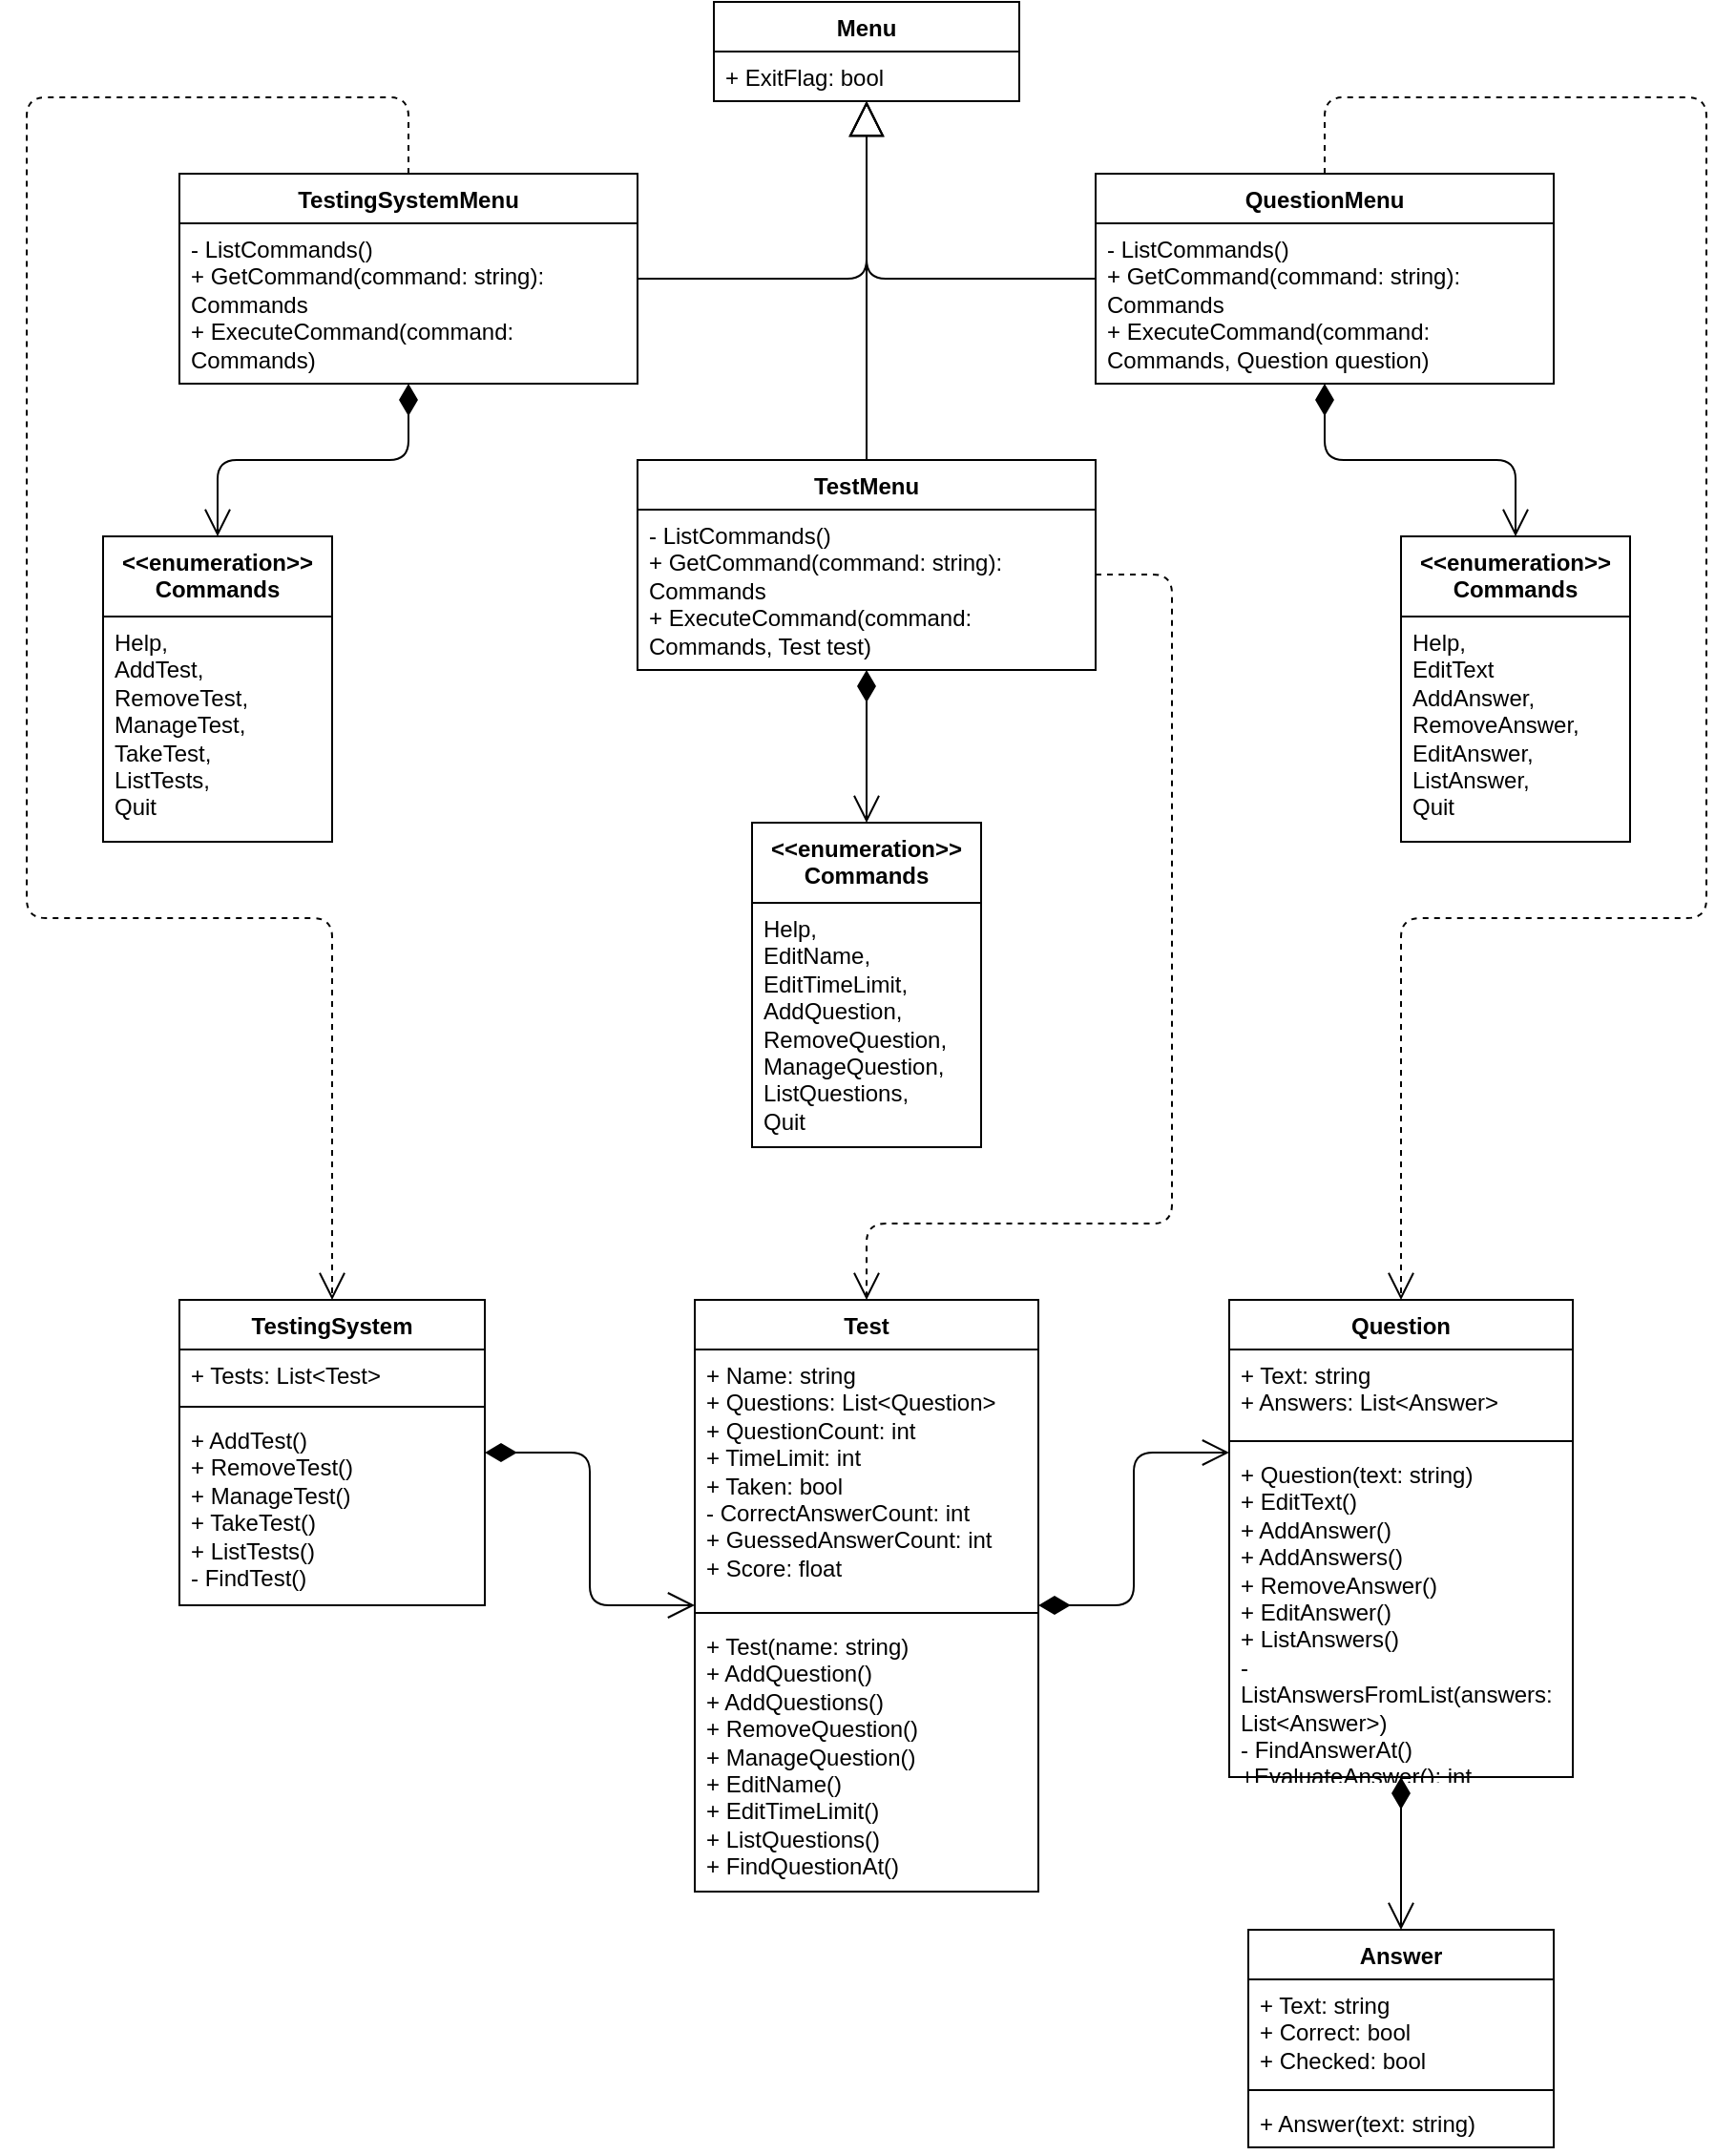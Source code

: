 <mxfile version="24.4.13" type="device">
  <diagram name="Сторінка-1" id="RN0x457n1SymY0ZzfcY6">
    <mxGraphModel dx="2876" dy="1303" grid="1" gridSize="10" guides="1" tooltips="1" connect="1" arrows="1" fold="1" page="1" pageScale="1" pageWidth="827" pageHeight="1169" math="0" shadow="0">
      <root>
        <mxCell id="0" />
        <mxCell id="1" parent="0" />
        <mxCell id="6_Nyuf0BQkxOHhL2PtJD-1" value="Menu" style="swimlane;fontStyle=1;align=center;verticalAlign=top;childLayout=stackLayout;horizontal=1;startSize=26;horizontalStack=0;resizeParent=1;resizeParentMax=0;resizeLast=0;collapsible=1;marginBottom=0;whiteSpace=wrap;html=1;" vertex="1" parent="1">
          <mxGeometry x="240" y="240" width="160" height="52" as="geometry" />
        </mxCell>
        <mxCell id="6_Nyuf0BQkxOHhL2PtJD-2" value="+ ExitFlag: bool" style="text;strokeColor=none;fillColor=none;align=left;verticalAlign=top;spacingLeft=4;spacingRight=4;overflow=hidden;rotatable=0;points=[[0,0.5],[1,0.5]];portConstraint=eastwest;whiteSpace=wrap;html=1;" vertex="1" parent="6_Nyuf0BQkxOHhL2PtJD-1">
          <mxGeometry y="26" width="160" height="26" as="geometry" />
        </mxCell>
        <mxCell id="6_Nyuf0BQkxOHhL2PtJD-7" value="TestMenu" style="swimlane;fontStyle=1;align=center;verticalAlign=top;childLayout=stackLayout;horizontal=1;startSize=26;horizontalStack=0;resizeParent=1;resizeParentMax=0;resizeLast=0;collapsible=1;marginBottom=0;whiteSpace=wrap;html=1;" vertex="1" parent="1">
          <mxGeometry x="200" y="480" width="240" height="110" as="geometry" />
        </mxCell>
        <mxCell id="6_Nyuf0BQkxOHhL2PtJD-10" value="&lt;div&gt;- ListCommands()&lt;/div&gt;&lt;div&gt;+ GetCommand(command: string): Commands&lt;/div&gt;&lt;div&gt;+ ExecuteCommand(command: Commands, Test test)&lt;br&gt;&lt;/div&gt;" style="text;strokeColor=none;fillColor=none;align=left;verticalAlign=top;spacingLeft=4;spacingRight=4;overflow=hidden;rotatable=0;points=[[0,0.5],[1,0.5]];portConstraint=eastwest;whiteSpace=wrap;html=1;" vertex="1" parent="6_Nyuf0BQkxOHhL2PtJD-7">
          <mxGeometry y="26" width="240" height="84" as="geometry" />
        </mxCell>
        <mxCell id="6_Nyuf0BQkxOHhL2PtJD-11" value="TestingSystemMenu" style="swimlane;fontStyle=1;align=center;verticalAlign=top;childLayout=stackLayout;horizontal=1;startSize=26;horizontalStack=0;resizeParent=1;resizeParentMax=0;resizeLast=0;collapsible=1;marginBottom=0;whiteSpace=wrap;html=1;" vertex="1" parent="1">
          <mxGeometry x="-40" y="330" width="240" height="110" as="geometry" />
        </mxCell>
        <mxCell id="6_Nyuf0BQkxOHhL2PtJD-14" value="&lt;div&gt;- ListCommands()&lt;/div&gt;&lt;div&gt;+ GetCommand(command: string): Commands&lt;/div&gt;&lt;div&gt;+ ExecuteCommand(command: Commands)&lt;br&gt;&lt;/div&gt;" style="text;strokeColor=none;fillColor=none;align=left;verticalAlign=top;spacingLeft=4;spacingRight=4;overflow=hidden;rotatable=0;points=[[0,0.5],[1,0.5]];portConstraint=eastwest;whiteSpace=wrap;html=1;" vertex="1" parent="6_Nyuf0BQkxOHhL2PtJD-11">
          <mxGeometry y="26" width="240" height="84" as="geometry" />
        </mxCell>
        <mxCell id="6_Nyuf0BQkxOHhL2PtJD-15" value="QuestionMenu" style="swimlane;fontStyle=1;align=center;verticalAlign=top;childLayout=stackLayout;horizontal=1;startSize=26;horizontalStack=0;resizeParent=1;resizeParentMax=0;resizeLast=0;collapsible=1;marginBottom=0;whiteSpace=wrap;html=1;" vertex="1" parent="1">
          <mxGeometry x="440" y="330" width="240" height="110" as="geometry" />
        </mxCell>
        <mxCell id="6_Nyuf0BQkxOHhL2PtJD-18" value="&lt;div&gt;- ListCommands()&lt;/div&gt;&lt;div&gt;+ GetCommand(command: string): Commands&lt;/div&gt;&lt;div&gt;+ ExecuteCommand(command: Commands, Question question)&lt;br&gt;&lt;/div&gt;" style="text;strokeColor=none;fillColor=none;align=left;verticalAlign=top;spacingLeft=4;spacingRight=4;overflow=hidden;rotatable=0;points=[[0,0.5],[1,0.5]];portConstraint=eastwest;whiteSpace=wrap;html=1;" vertex="1" parent="6_Nyuf0BQkxOHhL2PtJD-15">
          <mxGeometry y="26" width="240" height="84" as="geometry" />
        </mxCell>
        <mxCell id="6_Nyuf0BQkxOHhL2PtJD-19" value="" style="endArrow=block;endSize=16;endFill=0;html=1;rounded=1;edgeStyle=orthogonalEdgeStyle;" edge="1" parent="1" source="6_Nyuf0BQkxOHhL2PtJD-7" target="6_Nyuf0BQkxOHhL2PtJD-1">
          <mxGeometry width="160" relative="1" as="geometry">
            <mxPoint x="260" y="390" as="sourcePoint" />
            <mxPoint x="420" y="390" as="targetPoint" />
          </mxGeometry>
        </mxCell>
        <mxCell id="6_Nyuf0BQkxOHhL2PtJD-20" value="" style="endArrow=block;endSize=16;endFill=0;html=1;rounded=1;edgeStyle=orthogonalEdgeStyle;" edge="1" parent="1" source="6_Nyuf0BQkxOHhL2PtJD-15" target="6_Nyuf0BQkxOHhL2PtJD-1">
          <mxGeometry width="160" relative="1" as="geometry">
            <mxPoint x="248" y="370" as="sourcePoint" />
            <mxPoint x="307" y="302" as="targetPoint" />
          </mxGeometry>
        </mxCell>
        <mxCell id="6_Nyuf0BQkxOHhL2PtJD-21" value="" style="endArrow=block;endSize=16;endFill=0;html=1;rounded=1;edgeStyle=orthogonalEdgeStyle;" edge="1" parent="1" source="6_Nyuf0BQkxOHhL2PtJD-11" target="6_Nyuf0BQkxOHhL2PtJD-1">
          <mxGeometry width="160" relative="1" as="geometry">
            <mxPoint x="258" y="380" as="sourcePoint" />
            <mxPoint x="317" y="312" as="targetPoint" />
          </mxGeometry>
        </mxCell>
        <mxCell id="6_Nyuf0BQkxOHhL2PtJD-31" value="&lt;div&gt;&amp;lt;&amp;lt;enumeration&amp;gt;&amp;gt;&lt;br&gt;&lt;/div&gt;&lt;div&gt;Commands&lt;/div&gt;" style="swimlane;fontStyle=1;align=center;verticalAlign=top;childLayout=stackLayout;horizontal=1;startSize=42;horizontalStack=0;resizeParent=1;resizeParentMax=0;resizeLast=0;collapsible=1;marginBottom=0;whiteSpace=wrap;html=1;" vertex="1" parent="1">
          <mxGeometry x="-80" y="520" width="120" height="160" as="geometry" />
        </mxCell>
        <mxCell id="6_Nyuf0BQkxOHhL2PtJD-32" value="&lt;div&gt;Help,&amp;nbsp;&amp;nbsp;&amp;nbsp;&amp;nbsp;&amp;nbsp;&amp;nbsp;&amp;nbsp;&amp;nbsp; AddTest,&amp;nbsp;&amp;nbsp;&amp;nbsp;&amp;nbsp;&amp;nbsp;&amp;nbsp;&amp;nbsp;&amp;nbsp; RemoveTest,&amp;nbsp;&amp;nbsp;&amp;nbsp;&amp;nbsp;&amp;nbsp;&amp;nbsp;&amp;nbsp;&amp;nbsp; ManageTest,&amp;nbsp;&amp;nbsp;&amp;nbsp;&amp;nbsp;&amp;nbsp;&amp;nbsp;&amp;nbsp;&amp;nbsp; TakeTest,&amp;nbsp;&amp;nbsp;&amp;nbsp;&amp;nbsp;&amp;nbsp;&amp;nbsp;&amp;nbsp;&amp;nbsp; ListTests,&lt;/div&gt;&lt;div&gt;Quit&lt;/div&gt;" style="text;strokeColor=none;fillColor=none;align=left;verticalAlign=top;spacingLeft=4;spacingRight=4;overflow=hidden;rotatable=0;points=[[0,0.5],[1,0.5]];portConstraint=eastwest;whiteSpace=wrap;html=1;" vertex="1" parent="6_Nyuf0BQkxOHhL2PtJD-31">
          <mxGeometry y="42" width="120" height="118" as="geometry" />
        </mxCell>
        <mxCell id="6_Nyuf0BQkxOHhL2PtJD-36" value="" style="endArrow=open;html=1;endSize=12;startArrow=diamondThin;startSize=14;startFill=1;edgeStyle=orthogonalEdgeStyle;align=left;verticalAlign=bottom;rounded=1;curved=0;" edge="1" parent="1" source="6_Nyuf0BQkxOHhL2PtJD-11" target="6_Nyuf0BQkxOHhL2PtJD-31">
          <mxGeometry x="-1" y="3" relative="1" as="geometry">
            <mxPoint x="290" y="450" as="sourcePoint" />
            <mxPoint x="450" y="450" as="targetPoint" />
          </mxGeometry>
        </mxCell>
        <mxCell id="6_Nyuf0BQkxOHhL2PtJD-37" value="&lt;div&gt;&amp;lt;&amp;lt;enumeration&amp;gt;&amp;gt;&lt;br&gt;&lt;/div&gt;&lt;div&gt;Commands&lt;/div&gt;" style="swimlane;fontStyle=1;align=center;verticalAlign=top;childLayout=stackLayout;horizontal=1;startSize=42;horizontalStack=0;resizeParent=1;resizeParentMax=0;resizeLast=0;collapsible=1;marginBottom=0;whiteSpace=wrap;html=1;" vertex="1" parent="1">
          <mxGeometry x="600" y="520" width="120" height="160" as="geometry" />
        </mxCell>
        <mxCell id="6_Nyuf0BQkxOHhL2PtJD-38" value="&lt;div&gt;Help,&lt;/div&gt;&lt;div&gt;EditText&lt;br&gt;&lt;/div&gt;&lt;div&gt;AddAnswer,&lt;/div&gt;&lt;div&gt;RemoveAnswer,&lt;/div&gt;&lt;div&gt;EditAnswer,&lt;/div&gt;&lt;div&gt;ListAnswer,&lt;/div&gt;&lt;div&gt;Quit&lt;br&gt;&lt;/div&gt;&lt;div&gt;&lt;br&gt;&lt;/div&gt;" style="text;strokeColor=none;fillColor=none;align=left;verticalAlign=top;spacingLeft=4;spacingRight=4;overflow=hidden;rotatable=0;points=[[0,0.5],[1,0.5]];portConstraint=eastwest;whiteSpace=wrap;html=1;" vertex="1" parent="6_Nyuf0BQkxOHhL2PtJD-37">
          <mxGeometry y="42" width="120" height="118" as="geometry" />
        </mxCell>
        <mxCell id="6_Nyuf0BQkxOHhL2PtJD-39" value="&lt;div&gt;&amp;lt;&amp;lt;enumeration&amp;gt;&amp;gt;&lt;br&gt;&lt;/div&gt;&lt;div&gt;Commands&lt;/div&gt;" style="swimlane;fontStyle=1;align=center;verticalAlign=top;childLayout=stackLayout;horizontal=1;startSize=42;horizontalStack=0;resizeParent=1;resizeParentMax=0;resizeLast=0;collapsible=1;marginBottom=0;whiteSpace=wrap;html=1;" vertex="1" parent="1">
          <mxGeometry x="260" y="670" width="120" height="170" as="geometry" />
        </mxCell>
        <mxCell id="6_Nyuf0BQkxOHhL2PtJD-40" value="Help,&amp;nbsp;&amp;nbsp;&amp;nbsp;&amp;nbsp;&amp;nbsp;&amp;nbsp;&amp;nbsp;&amp;nbsp; EditName,&amp;nbsp;&amp;nbsp;&amp;nbsp;&amp;nbsp;&amp;nbsp;&amp;nbsp;&amp;nbsp;&amp;nbsp; EditTimeLimit,&amp;nbsp;&amp;nbsp;&amp;nbsp;&amp;nbsp;&amp;nbsp;&amp;nbsp;&amp;nbsp;&amp;nbsp; AddQuestion,&amp;nbsp;&amp;nbsp;&amp;nbsp;&amp;nbsp;&amp;nbsp;&amp;nbsp;&amp;nbsp;&amp;nbsp; RemoveQuestion,&amp;nbsp;&amp;nbsp;&amp;nbsp;&amp;nbsp;&amp;nbsp;&amp;nbsp;&amp;nbsp;&amp;nbsp; ManageQuestion,&amp;nbsp;&amp;nbsp;&amp;nbsp;&amp;nbsp;&amp;nbsp;&amp;nbsp;&amp;nbsp;&amp;nbsp; ListQuestions,&amp;nbsp;&amp;nbsp;&amp;nbsp;&amp;nbsp;&amp;nbsp;&amp;nbsp;&amp;nbsp;&amp;nbsp; Quit" style="text;strokeColor=none;fillColor=none;align=left;verticalAlign=top;spacingLeft=4;spacingRight=4;overflow=hidden;rotatable=0;points=[[0,0.5],[1,0.5]];portConstraint=eastwest;whiteSpace=wrap;html=1;" vertex="1" parent="6_Nyuf0BQkxOHhL2PtJD-39">
          <mxGeometry y="42" width="120" height="128" as="geometry" />
        </mxCell>
        <mxCell id="6_Nyuf0BQkxOHhL2PtJD-41" value="" style="endArrow=open;html=1;endSize=12;startArrow=diamondThin;startSize=14;startFill=1;edgeStyle=orthogonalEdgeStyle;align=left;verticalAlign=bottom;rounded=1;curved=0;" edge="1" parent="1" source="6_Nyuf0BQkxOHhL2PtJD-7" target="6_Nyuf0BQkxOHhL2PtJD-39">
          <mxGeometry x="-1" y="3" relative="1" as="geometry">
            <mxPoint x="930" y="426" as="sourcePoint" />
            <mxPoint x="1040" y="500" as="targetPoint" />
          </mxGeometry>
        </mxCell>
        <mxCell id="6_Nyuf0BQkxOHhL2PtJD-42" value="" style="endArrow=open;html=1;endSize=12;startArrow=diamondThin;startSize=14;startFill=1;edgeStyle=orthogonalEdgeStyle;align=left;verticalAlign=bottom;rounded=1;curved=0;" edge="1" parent="1" source="6_Nyuf0BQkxOHhL2PtJD-15" target="6_Nyuf0BQkxOHhL2PtJD-37">
          <mxGeometry x="-1" y="3" relative="1" as="geometry">
            <mxPoint x="384" y="447" as="sourcePoint" />
            <mxPoint x="274" y="516" as="targetPoint" />
          </mxGeometry>
        </mxCell>
        <mxCell id="6_Nyuf0BQkxOHhL2PtJD-43" value="TestingSystem" style="swimlane;fontStyle=1;align=center;verticalAlign=top;childLayout=stackLayout;horizontal=1;startSize=26;horizontalStack=0;resizeParent=1;resizeParentMax=0;resizeLast=0;collapsible=1;marginBottom=0;whiteSpace=wrap;html=1;" vertex="1" parent="1">
          <mxGeometry x="-40" y="920" width="160" height="160" as="geometry" />
        </mxCell>
        <mxCell id="6_Nyuf0BQkxOHhL2PtJD-44" value="+ Tests: List&amp;lt;Test&amp;gt;" style="text;strokeColor=none;fillColor=none;align=left;verticalAlign=top;spacingLeft=4;spacingRight=4;overflow=hidden;rotatable=0;points=[[0,0.5],[1,0.5]];portConstraint=eastwest;whiteSpace=wrap;html=1;" vertex="1" parent="6_Nyuf0BQkxOHhL2PtJD-43">
          <mxGeometry y="26" width="160" height="26" as="geometry" />
        </mxCell>
        <mxCell id="6_Nyuf0BQkxOHhL2PtJD-45" value="" style="line;strokeWidth=1;fillColor=none;align=left;verticalAlign=middle;spacingTop=-1;spacingLeft=3;spacingRight=3;rotatable=0;labelPosition=right;points=[];portConstraint=eastwest;strokeColor=inherit;" vertex="1" parent="6_Nyuf0BQkxOHhL2PtJD-43">
          <mxGeometry y="52" width="160" height="8" as="geometry" />
        </mxCell>
        <mxCell id="6_Nyuf0BQkxOHhL2PtJD-46" value="&lt;div&gt;+ AddTest()&lt;/div&gt;&lt;div&gt;+ RemoveTest()&lt;/div&gt;&lt;div&gt;+ ManageTest()&lt;/div&gt;&lt;div&gt;+ TakeTest()&lt;/div&gt;&lt;div&gt;+ ListTests()&lt;/div&gt;&lt;div&gt;- FindTest()&lt;br&gt;&lt;/div&gt;" style="text;strokeColor=none;fillColor=none;align=left;verticalAlign=top;spacingLeft=4;spacingRight=4;overflow=hidden;rotatable=0;points=[[0,0.5],[1,0.5]];portConstraint=eastwest;whiteSpace=wrap;html=1;" vertex="1" parent="6_Nyuf0BQkxOHhL2PtJD-43">
          <mxGeometry y="60" width="160" height="100" as="geometry" />
        </mxCell>
        <mxCell id="6_Nyuf0BQkxOHhL2PtJD-47" value="Test" style="swimlane;fontStyle=1;align=center;verticalAlign=top;childLayout=stackLayout;horizontal=1;startSize=26;horizontalStack=0;resizeParent=1;resizeParentMax=0;resizeLast=0;collapsible=1;marginBottom=0;whiteSpace=wrap;html=1;" vertex="1" parent="1">
          <mxGeometry x="230" y="920" width="180" height="310" as="geometry" />
        </mxCell>
        <mxCell id="6_Nyuf0BQkxOHhL2PtJD-48" value="&lt;div&gt;+ Name: string&lt;/div&gt;&lt;div&gt;+ Questions: List&amp;lt;Question&amp;gt;&lt;/div&gt;&lt;div&gt;+ QuestionCount: int&lt;/div&gt;&lt;div&gt;+ TimeLimit: int&lt;/div&gt;&lt;div&gt;+ Taken: bool&lt;/div&gt;&lt;div&gt;- CorrectAnswerCount: int&lt;/div&gt;&lt;div&gt;+ GuessedAnswerCount: int&lt;/div&gt;&lt;div&gt;+ Score: float&lt;br&gt;&lt;/div&gt;&lt;div&gt;&lt;br&gt;&lt;/div&gt;" style="text;strokeColor=none;fillColor=none;align=left;verticalAlign=top;spacingLeft=4;spacingRight=4;overflow=hidden;rotatable=0;points=[[0,0.5],[1,0.5]];portConstraint=eastwest;whiteSpace=wrap;html=1;" vertex="1" parent="6_Nyuf0BQkxOHhL2PtJD-47">
          <mxGeometry y="26" width="180" height="134" as="geometry" />
        </mxCell>
        <mxCell id="6_Nyuf0BQkxOHhL2PtJD-49" value="" style="line;strokeWidth=1;fillColor=none;align=left;verticalAlign=middle;spacingTop=-1;spacingLeft=3;spacingRight=3;rotatable=0;labelPosition=right;points=[];portConstraint=eastwest;strokeColor=inherit;" vertex="1" parent="6_Nyuf0BQkxOHhL2PtJD-47">
          <mxGeometry y="160" width="180" height="8" as="geometry" />
        </mxCell>
        <mxCell id="6_Nyuf0BQkxOHhL2PtJD-50" value="&lt;div&gt;+ Test(name: string)&lt;/div&gt;&lt;div&gt;+ AddQuestion()&lt;/div&gt;&lt;div&gt;+ AddQuestions()&lt;/div&gt;&lt;div&gt;+ RemoveQuestion()&lt;/div&gt;&lt;div&gt;+ ManageQuestion()&lt;/div&gt;&lt;div&gt;+ EditName()&lt;/div&gt;&lt;div&gt;+ EditTimeLimit()&lt;/div&gt;&lt;div&gt;+ ListQuestions()&lt;/div&gt;&lt;div&gt;+ FindQuestionAt()&lt;br&gt;&lt;/div&gt;" style="text;strokeColor=none;fillColor=none;align=left;verticalAlign=top;spacingLeft=4;spacingRight=4;overflow=hidden;rotatable=0;points=[[0,0.5],[1,0.5]];portConstraint=eastwest;whiteSpace=wrap;html=1;" vertex="1" parent="6_Nyuf0BQkxOHhL2PtJD-47">
          <mxGeometry y="168" width="180" height="142" as="geometry" />
        </mxCell>
        <mxCell id="6_Nyuf0BQkxOHhL2PtJD-55" value="" style="endArrow=open;html=1;endSize=12;startArrow=diamondThin;startSize=14;startFill=1;edgeStyle=orthogonalEdgeStyle;align=left;verticalAlign=bottom;rounded=1;curved=0;" edge="1" parent="1" source="6_Nyuf0BQkxOHhL2PtJD-43" target="6_Nyuf0BQkxOHhL2PtJD-47">
          <mxGeometry x="-1" y="3" relative="1" as="geometry">
            <mxPoint x="390" y="616" as="sourcePoint" />
            <mxPoint x="390" y="690" as="targetPoint" />
            <Array as="points">
              <mxPoint x="175" y="1000" />
              <mxPoint x="175" y="1080" />
            </Array>
          </mxGeometry>
        </mxCell>
        <mxCell id="6_Nyuf0BQkxOHhL2PtJD-56" value="Question" style="swimlane;fontStyle=1;align=center;verticalAlign=top;childLayout=stackLayout;horizontal=1;startSize=26;horizontalStack=0;resizeParent=1;resizeParentMax=0;resizeLast=0;collapsible=1;marginBottom=0;whiteSpace=wrap;html=1;" vertex="1" parent="1">
          <mxGeometry x="510" y="920" width="180" height="250" as="geometry" />
        </mxCell>
        <mxCell id="6_Nyuf0BQkxOHhL2PtJD-57" value="&lt;div&gt;+ Text: string&lt;/div&gt;&lt;div&gt;+ Answers: List&amp;lt;Answer&amp;gt;&lt;/div&gt;&lt;div&gt;&lt;br&gt;&lt;/div&gt;" style="text;strokeColor=none;fillColor=none;align=left;verticalAlign=top;spacingLeft=4;spacingRight=4;overflow=hidden;rotatable=0;points=[[0,0.5],[1,0.5]];portConstraint=eastwest;whiteSpace=wrap;html=1;" vertex="1" parent="6_Nyuf0BQkxOHhL2PtJD-56">
          <mxGeometry y="26" width="180" height="44" as="geometry" />
        </mxCell>
        <mxCell id="6_Nyuf0BQkxOHhL2PtJD-58" value="" style="line;strokeWidth=1;fillColor=none;align=left;verticalAlign=middle;spacingTop=-1;spacingLeft=3;spacingRight=3;rotatable=0;labelPosition=right;points=[];portConstraint=eastwest;strokeColor=inherit;" vertex="1" parent="6_Nyuf0BQkxOHhL2PtJD-56">
          <mxGeometry y="70" width="180" height="8" as="geometry" />
        </mxCell>
        <mxCell id="6_Nyuf0BQkxOHhL2PtJD-59" value="&lt;div&gt;+ Question(text: string)&lt;br&gt;&lt;/div&gt;&lt;div&gt;+ EditText()&lt;/div&gt;&lt;div&gt;&lt;div&gt;+ AddAnswer()&lt;/div&gt;&lt;div&gt;&lt;div&gt;&lt;div&gt;+ AddAnswers()&lt;/div&gt;&lt;/div&gt;&lt;/div&gt;&lt;/div&gt;&lt;div&gt;+ RemoveAnswer()&lt;/div&gt;&lt;div&gt;+ EditAnswer()&lt;/div&gt;&lt;div&gt;+ ListAnswers()&lt;/div&gt;&lt;div&gt;&lt;div&gt;- ListAnswersFromList(answers: List&amp;lt;Answer&amp;gt;)&lt;/div&gt;&lt;/div&gt;&lt;div&gt;- FindAnswerAt()&lt;/div&gt;&lt;div&gt;+EvaluateAnswer(): int&lt;br&gt;&lt;/div&gt;" style="text;strokeColor=none;fillColor=none;align=left;verticalAlign=top;spacingLeft=4;spacingRight=4;overflow=hidden;rotatable=0;points=[[0,0.5],[1,0.5]];portConstraint=eastwest;whiteSpace=wrap;html=1;" vertex="1" parent="6_Nyuf0BQkxOHhL2PtJD-56">
          <mxGeometry y="78" width="180" height="172" as="geometry" />
        </mxCell>
        <mxCell id="6_Nyuf0BQkxOHhL2PtJD-60" value="" style="endArrow=open;html=1;endSize=12;startArrow=diamondThin;startSize=14;startFill=1;edgeStyle=orthogonalEdgeStyle;align=left;verticalAlign=bottom;rounded=1;curved=0;" edge="1" parent="1" source="6_Nyuf0BQkxOHhL2PtJD-47" target="6_Nyuf0BQkxOHhL2PtJD-56">
          <mxGeometry x="-1" y="3" relative="1" as="geometry">
            <mxPoint x="650" y="896" as="sourcePoint" />
            <mxPoint x="650" y="970" as="targetPoint" />
            <Array as="points">
              <mxPoint x="460" y="1080" />
              <mxPoint x="460" y="1000" />
            </Array>
          </mxGeometry>
        </mxCell>
        <mxCell id="6_Nyuf0BQkxOHhL2PtJD-61" value="Answer" style="swimlane;fontStyle=1;align=center;verticalAlign=top;childLayout=stackLayout;horizontal=1;startSize=26;horizontalStack=0;resizeParent=1;resizeParentMax=0;resizeLast=0;collapsible=1;marginBottom=0;whiteSpace=wrap;html=1;" vertex="1" parent="1">
          <mxGeometry x="520" y="1250" width="160" height="114" as="geometry" />
        </mxCell>
        <mxCell id="6_Nyuf0BQkxOHhL2PtJD-62" value="&lt;div&gt;+ Text: string&lt;/div&gt;&lt;div&gt;+ Correct: bool&lt;/div&gt;&lt;div&gt;+ Checked: bool&lt;br&gt;&lt;/div&gt;" style="text;strokeColor=none;fillColor=none;align=left;verticalAlign=top;spacingLeft=4;spacingRight=4;overflow=hidden;rotatable=0;points=[[0,0.5],[1,0.5]];portConstraint=eastwest;whiteSpace=wrap;html=1;" vertex="1" parent="6_Nyuf0BQkxOHhL2PtJD-61">
          <mxGeometry y="26" width="160" height="54" as="geometry" />
        </mxCell>
        <mxCell id="6_Nyuf0BQkxOHhL2PtJD-63" value="" style="line;strokeWidth=1;fillColor=none;align=left;verticalAlign=middle;spacingTop=-1;spacingLeft=3;spacingRight=3;rotatable=0;labelPosition=right;points=[];portConstraint=eastwest;strokeColor=inherit;" vertex="1" parent="6_Nyuf0BQkxOHhL2PtJD-61">
          <mxGeometry y="80" width="160" height="8" as="geometry" />
        </mxCell>
        <mxCell id="6_Nyuf0BQkxOHhL2PtJD-64" value="+ Answer(text: string)" style="text;strokeColor=none;fillColor=none;align=left;verticalAlign=top;spacingLeft=4;spacingRight=4;overflow=hidden;rotatable=0;points=[[0,0.5],[1,0.5]];portConstraint=eastwest;whiteSpace=wrap;html=1;" vertex="1" parent="6_Nyuf0BQkxOHhL2PtJD-61">
          <mxGeometry y="88" width="160" height="26" as="geometry" />
        </mxCell>
        <mxCell id="6_Nyuf0BQkxOHhL2PtJD-69" value="" style="endArrow=open;html=1;endSize=12;startArrow=diamondThin;startSize=14;startFill=1;edgeStyle=orthogonalEdgeStyle;align=left;verticalAlign=bottom;rounded=1;curved=0;" edge="1" parent="1" source="6_Nyuf0BQkxOHhL2PtJD-56" target="6_Nyuf0BQkxOHhL2PtJD-61">
          <mxGeometry x="-1" y="3" relative="1" as="geometry">
            <mxPoint x="650" y="1056" as="sourcePoint" />
            <mxPoint x="650" y="1130" as="targetPoint" />
          </mxGeometry>
        </mxCell>
        <mxCell id="6_Nyuf0BQkxOHhL2PtJD-70" value="" style="endArrow=open;endSize=12;dashed=1;html=1;rounded=1;edgeStyle=orthogonalEdgeStyle;curved=0;" edge="1" parent="1" source="6_Nyuf0BQkxOHhL2PtJD-11" target="6_Nyuf0BQkxOHhL2PtJD-43">
          <mxGeometry width="160" relative="1" as="geometry">
            <mxPoint x="510" y="760" as="sourcePoint" />
            <mxPoint x="670" y="760" as="targetPoint" />
            <Array as="points">
              <mxPoint x="80" y="290" />
              <mxPoint x="-120" y="290" />
              <mxPoint x="-120" y="720" />
              <mxPoint x="40" y="720" />
            </Array>
          </mxGeometry>
        </mxCell>
        <mxCell id="6_Nyuf0BQkxOHhL2PtJD-71" value="" style="endArrow=open;endSize=12;dashed=1;html=1;rounded=1;edgeStyle=orthogonalEdgeStyle;curved=0;" edge="1" parent="1" source="6_Nyuf0BQkxOHhL2PtJD-7" target="6_Nyuf0BQkxOHhL2PtJD-47">
          <mxGeometry width="160" relative="1" as="geometry">
            <mxPoint x="50" y="383" as="sourcePoint" />
            <mxPoint x="-90" y="890" as="targetPoint" />
            <Array as="points">
              <mxPoint x="480" y="540" />
              <mxPoint x="480" y="880" />
              <mxPoint x="320" y="880" />
            </Array>
          </mxGeometry>
        </mxCell>
        <mxCell id="6_Nyuf0BQkxOHhL2PtJD-72" value="" style="endArrow=open;endSize=12;dashed=1;html=1;rounded=1;edgeStyle=orthogonalEdgeStyle;curved=0;" edge="1" parent="1" source="6_Nyuf0BQkxOHhL2PtJD-15" target="6_Nyuf0BQkxOHhL2PtJD-56">
          <mxGeometry width="160" relative="1" as="geometry">
            <mxPoint x="130" y="340" as="sourcePoint" />
            <mxPoint x="50" y="890" as="targetPoint" />
            <Array as="points">
              <mxPoint x="560" y="290" />
              <mxPoint x="760" y="290" />
              <mxPoint x="760" y="720" />
              <mxPoint x="600" y="720" />
            </Array>
          </mxGeometry>
        </mxCell>
      </root>
    </mxGraphModel>
  </diagram>
</mxfile>
